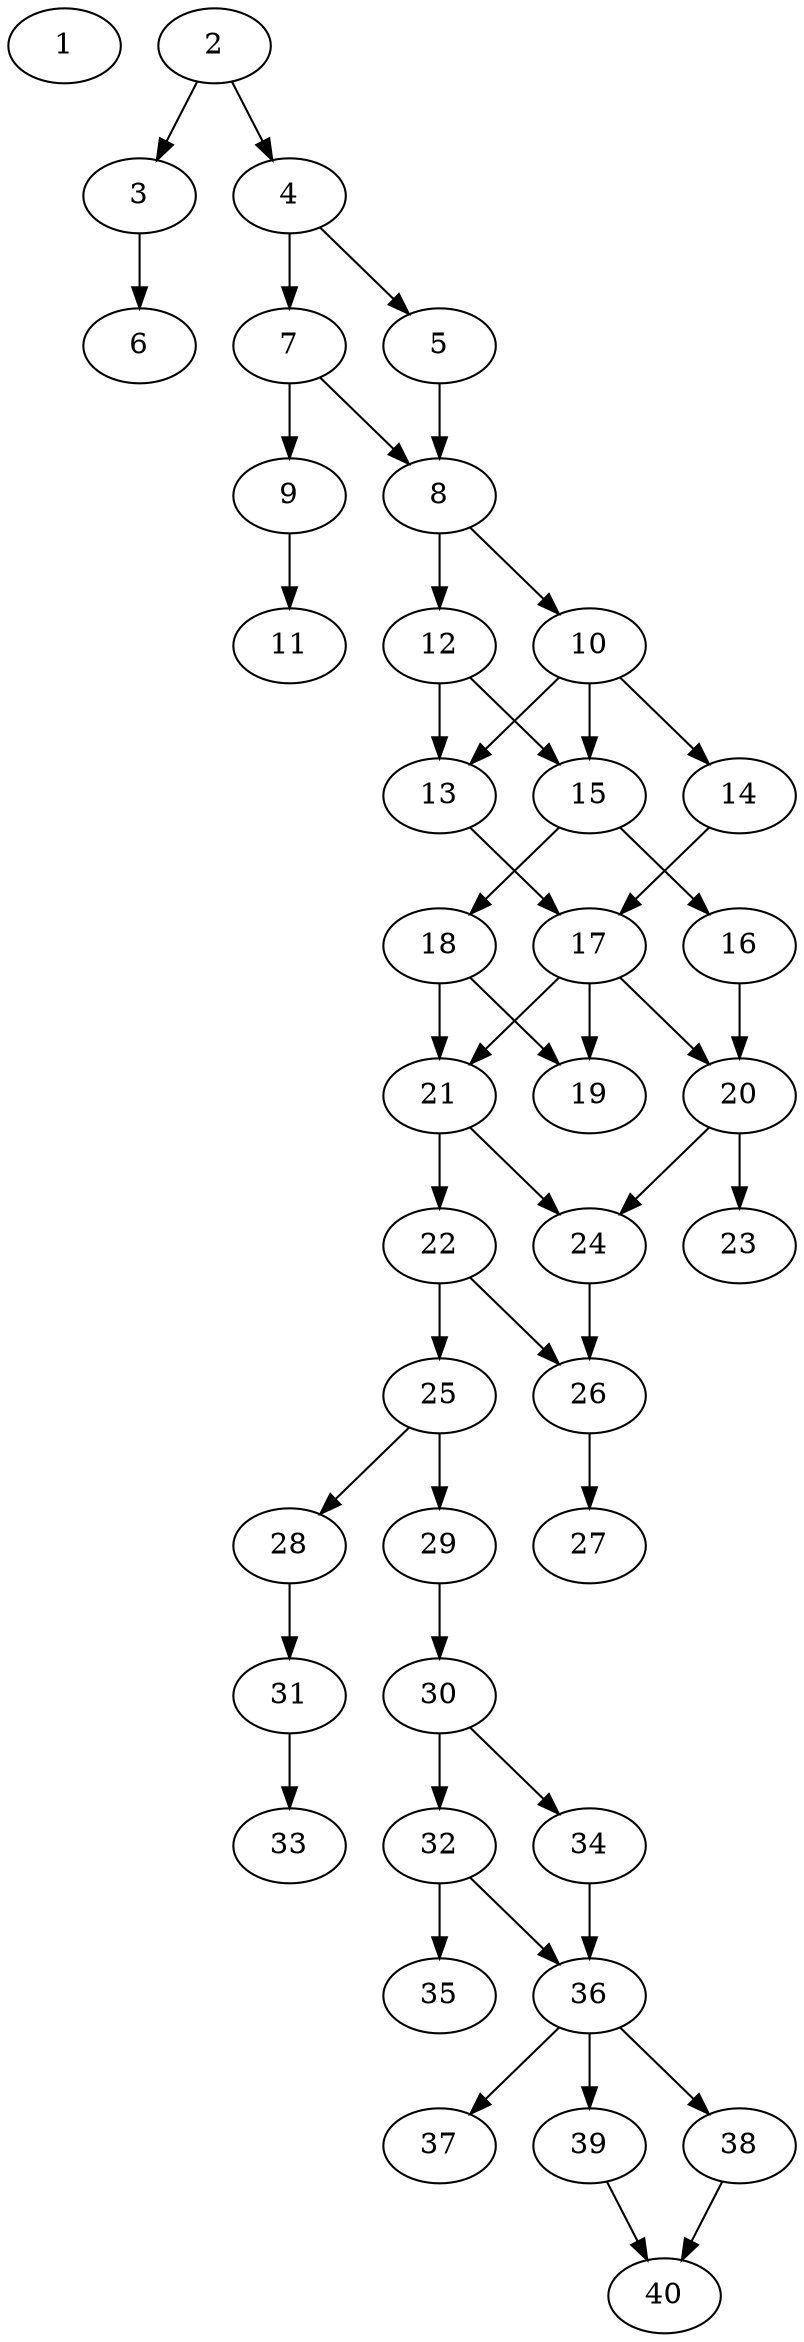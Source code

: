 // DAG automatically generated by daggen at Thu Oct  3 14:06:50 2019
// ./daggen --dot -n 40 --ccr 0.3 --fat 0.3 --regular 0.7 --density 0.5 --mindata 5242880 --maxdata 52428800 
digraph G {
  1 [size="86278827", alpha="0.17", expect_size="25883648"] 
  2 [size="30190933", alpha="0.19", expect_size="9057280"] 
  2 -> 3 [size ="9057280"]
  2 -> 4 [size ="9057280"]
  3 [size="98901333", alpha="0.13", expect_size="29670400"] 
  3 -> 6 [size ="29670400"]
  4 [size="158877013", alpha="0.16", expect_size="47663104"] 
  4 -> 5 [size ="47663104"]
  4 -> 7 [size ="47663104"]
  5 [size="65245867", alpha="0.04", expect_size="19573760"] 
  5 -> 8 [size ="19573760"]
  6 [size="135400107", alpha="0.16", expect_size="40620032"] 
  7 [size="157590187", alpha="0.14", expect_size="47277056"] 
  7 -> 8 [size ="47277056"]
  7 -> 9 [size ="47277056"]
  8 [size="81588907", alpha="0.08", expect_size="24476672"] 
  8 -> 10 [size ="24476672"]
  8 -> 12 [size ="24476672"]
  9 [size="137516373", alpha="0.10", expect_size="41254912"] 
  9 -> 11 [size ="41254912"]
  10 [size="111981227", alpha="0.07", expect_size="33594368"] 
  10 -> 13 [size ="33594368"]
  10 -> 14 [size ="33594368"]
  10 -> 15 [size ="33594368"]
  11 [size="100304213", alpha="0.17", expect_size="30091264"] 
  12 [size="73082880", alpha="0.10", expect_size="21924864"] 
  12 -> 13 [size ="21924864"]
  12 -> 15 [size ="21924864"]
  13 [size="65027413", alpha="0.15", expect_size="19508224"] 
  13 -> 17 [size ="19508224"]
  14 [size="169332053", alpha="0.07", expect_size="50799616"] 
  14 -> 17 [size ="50799616"]
  15 [size="138769067", alpha="0.15", expect_size="41630720"] 
  15 -> 16 [size ="41630720"]
  15 -> 18 [size ="41630720"]
  16 [size="170536960", alpha="0.12", expect_size="51161088"] 
  16 -> 20 [size ="51161088"]
  17 [size="139199147", alpha="0.03", expect_size="41759744"] 
  17 -> 19 [size ="41759744"]
  17 -> 20 [size ="41759744"]
  17 -> 21 [size ="41759744"]
  18 [size="92327253", alpha="0.08", expect_size="27698176"] 
  18 -> 19 [size ="27698176"]
  18 -> 21 [size ="27698176"]
  19 [size="157897387", alpha="0.11", expect_size="47369216"] 
  20 [size="81319253", alpha="0.14", expect_size="24395776"] 
  20 -> 23 [size ="24395776"]
  20 -> 24 [size ="24395776"]
  21 [size="136151040", alpha="0.07", expect_size="40845312"] 
  21 -> 22 [size ="40845312"]
  21 -> 24 [size ="40845312"]
  22 [size="114169173", alpha="0.01", expect_size="34250752"] 
  22 -> 25 [size ="34250752"]
  22 -> 26 [size ="34250752"]
  23 [size="32395947", alpha="0.05", expect_size="9718784"] 
  24 [size="153384960", alpha="0.08", expect_size="46015488"] 
  24 -> 26 [size ="46015488"]
  25 [size="48749227", alpha="0.16", expect_size="14624768"] 
  25 -> 28 [size ="14624768"]
  25 -> 29 [size ="14624768"]
  26 [size="168707413", alpha="0.19", expect_size="50612224"] 
  26 -> 27 [size ="50612224"]
  27 [size="107659947", alpha="0.01", expect_size="32297984"] 
  28 [size="133785600", alpha="0.10", expect_size="40135680"] 
  28 -> 31 [size ="40135680"]
  29 [size="40396800", alpha="0.15", expect_size="12119040"] 
  29 -> 30 [size ="12119040"]
  30 [size="125484373", alpha="0.11", expect_size="37645312"] 
  30 -> 32 [size ="37645312"]
  30 -> 34 [size ="37645312"]
  31 [size="81899520", alpha="0.18", expect_size="24569856"] 
  31 -> 33 [size ="24569856"]
  32 [size="135738027", alpha="0.13", expect_size="40721408"] 
  32 -> 35 [size ="40721408"]
  32 -> 36 [size ="40721408"]
  33 [size="142428160", alpha="0.13", expect_size="42728448"] 
  34 [size="26105173", alpha="0.13", expect_size="7831552"] 
  34 -> 36 [size ="7831552"]
  35 [size="85459627", alpha="0.08", expect_size="25637888"] 
  36 [size="53695147", alpha="0.02", expect_size="16108544"] 
  36 -> 37 [size ="16108544"]
  36 -> 38 [size ="16108544"]
  36 -> 39 [size ="16108544"]
  37 [size="48732160", alpha="0.12", expect_size="14619648"] 
  38 [size="53398187", alpha="0.12", expect_size="16019456"] 
  38 -> 40 [size ="16019456"]
  39 [size="131809280", alpha="0.09", expect_size="39542784"] 
  39 -> 40 [size ="39542784"]
  40 [size="89436160", alpha="0.15", expect_size="26830848"] 
}
